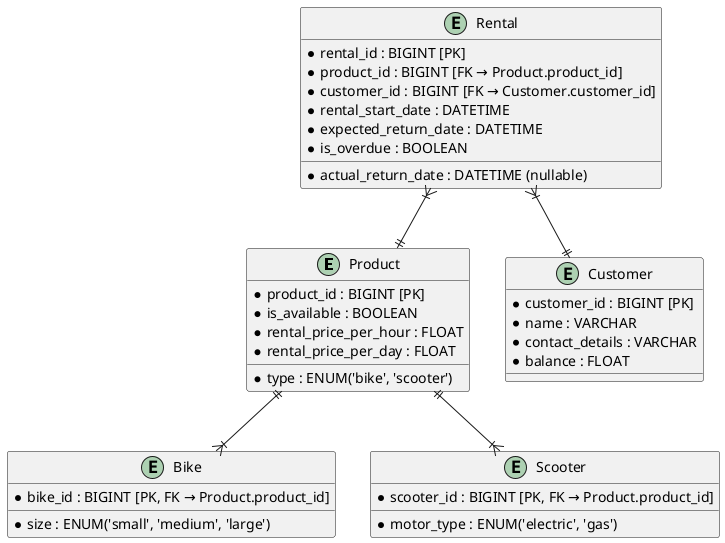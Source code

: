 @startuml
entity Product {
  * product_id : BIGINT [PK]
  * type : ENUM('bike', 'scooter')
  * is_available : BOOLEAN
  * rental_price_per_hour : FLOAT
  * rental_price_per_day : FLOAT
}

entity Bike {
  * bike_id : BIGINT [PK, FK → Product.product_id]
  * size : ENUM('small', 'medium', 'large')
}

entity Scooter {
  * scooter_id : BIGINT [PK, FK → Product.product_id]
  * motor_type : ENUM('electric', 'gas')
}

entity Customer {
  * customer_id : BIGINT [PK]
  * name : VARCHAR
  * contact_details : VARCHAR
  * balance : FLOAT
}

entity Rental {
  * rental_id : BIGINT [PK]
  * product_id : BIGINT [FK → Product.product_id]
  * customer_id : BIGINT [FK → Customer.customer_id]
  * rental_start_date : DATETIME
  * expected_return_date : DATETIME
  * actual_return_date : DATETIME (nullable)
  * is_overdue : BOOLEAN
}

Product ||--|{ Bike
Product ||--|{ Scooter
Rental }|--|| Product
Rental }|--|| Customer
@enduml
